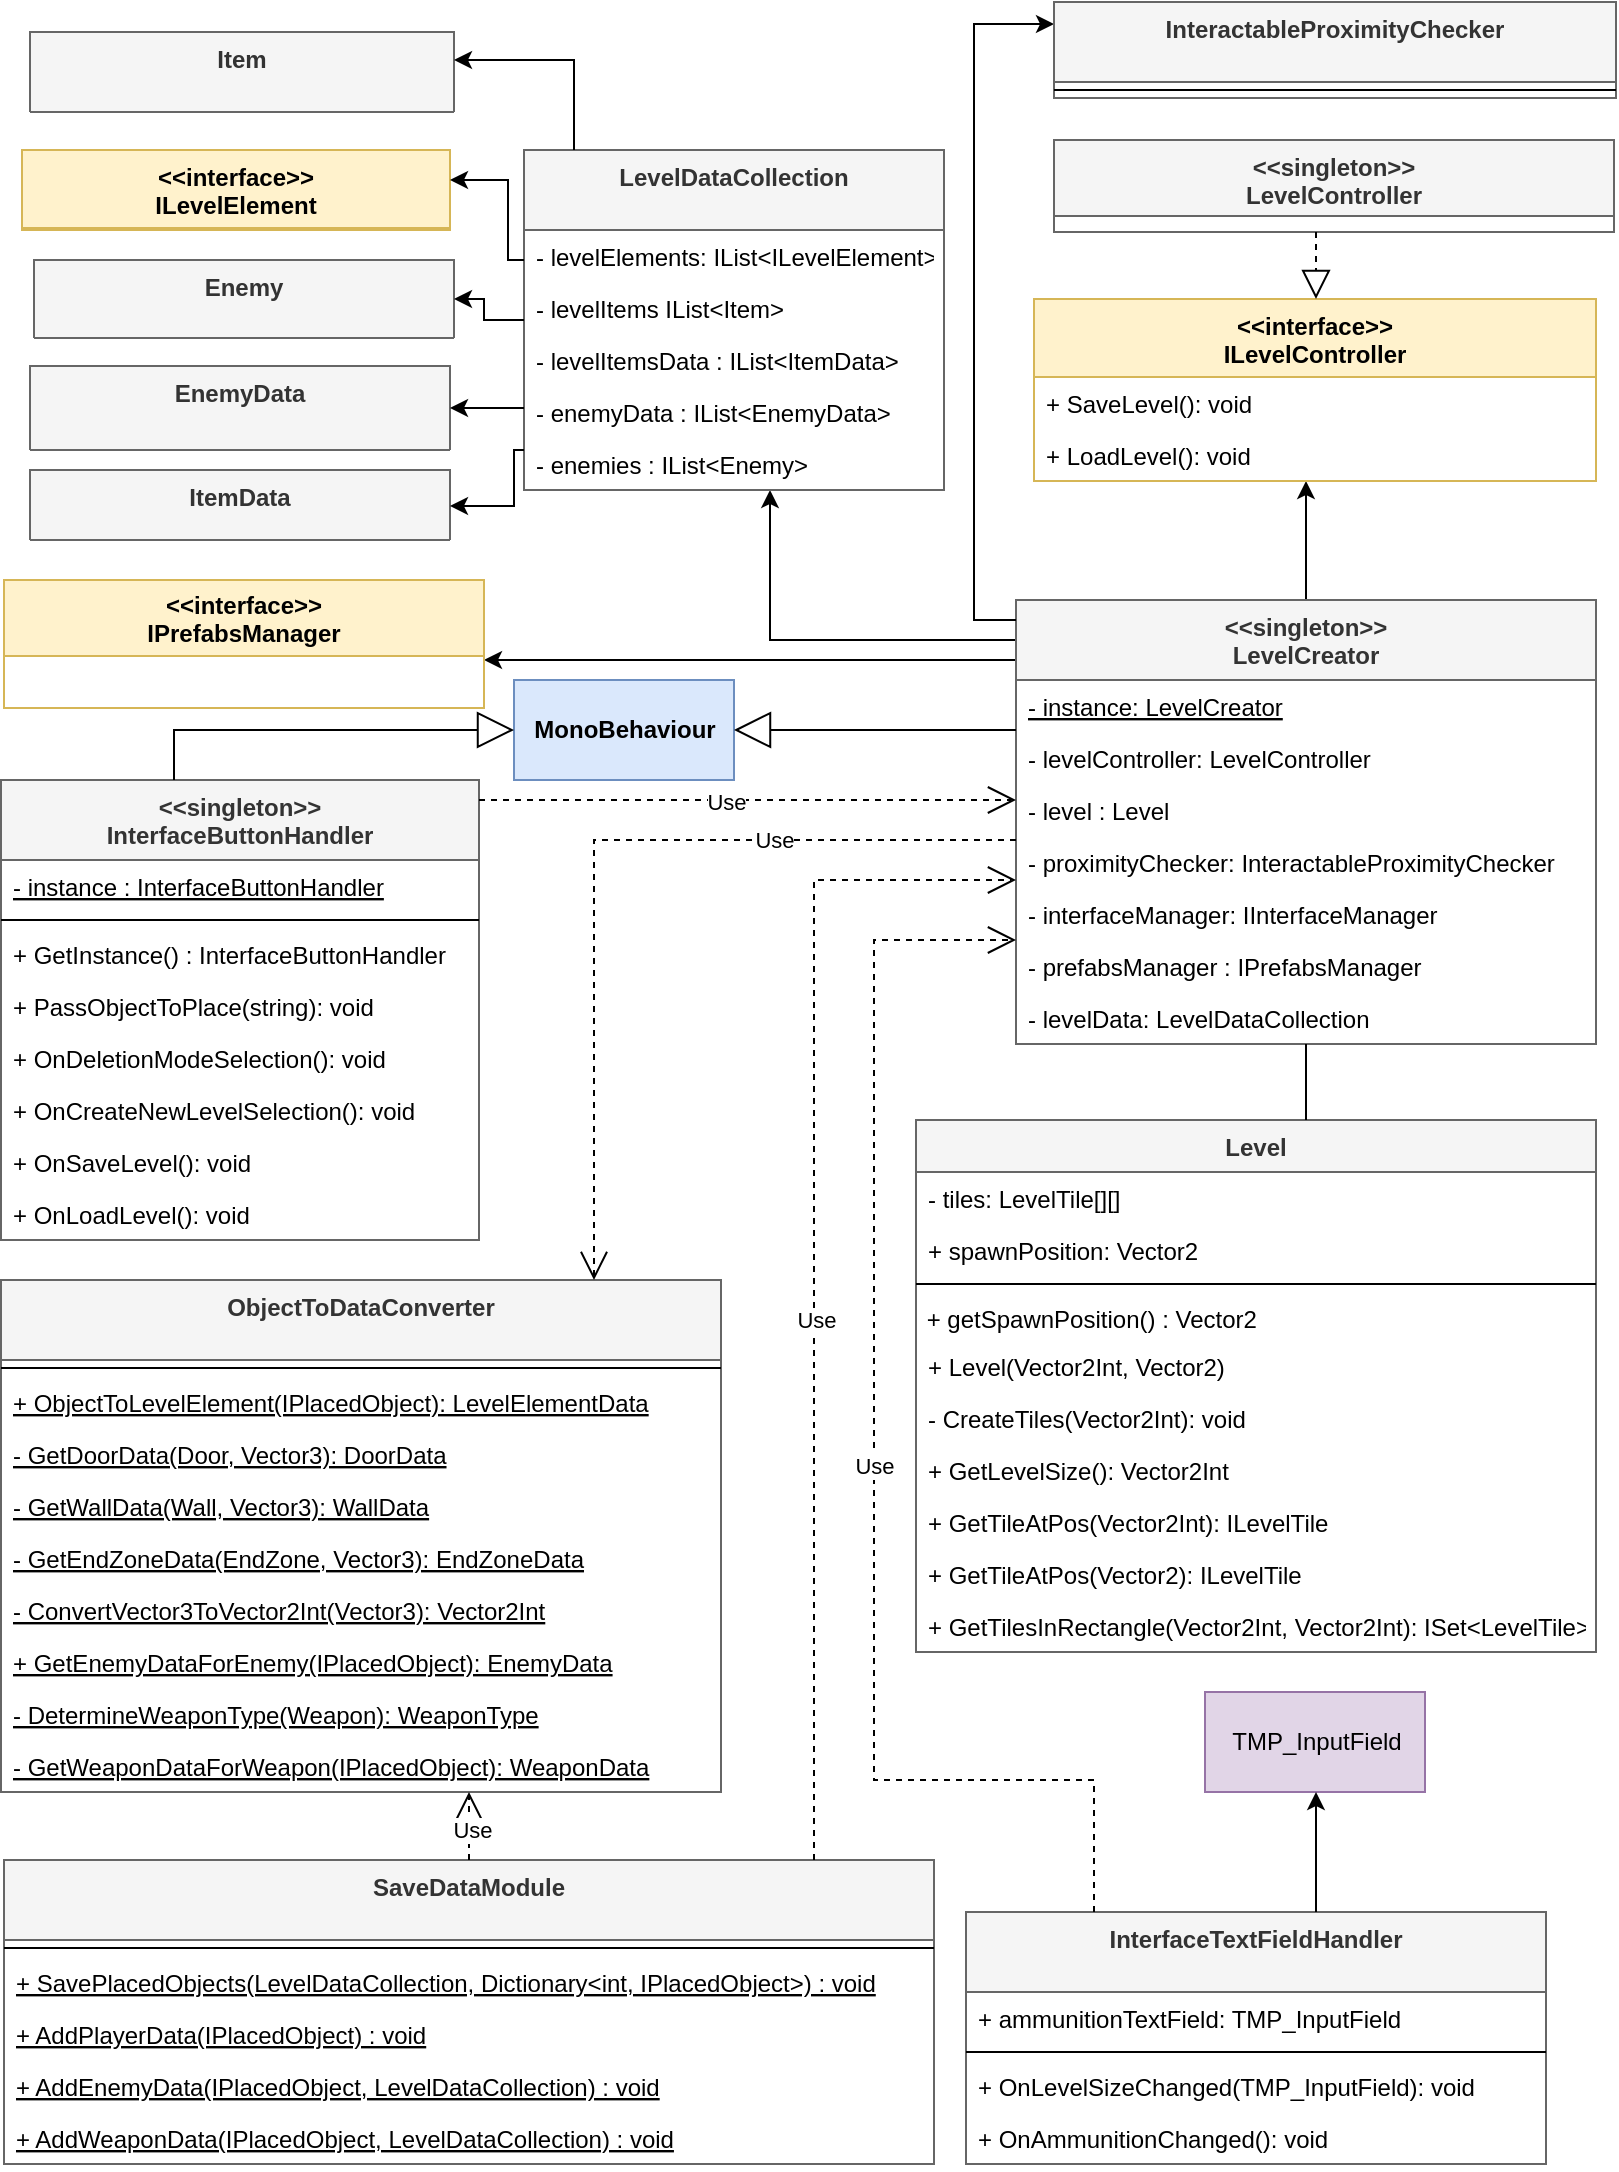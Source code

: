 <mxfile version="12.1.9" type="device" pages="1"><diagram id="C3-T20jcPMi927t7mi0C" name="Page-1"><mxGraphModel dx="2199" dy="1901" grid="1" gridSize="10" guides="1" tooltips="1" connect="1" arrows="1" fold="1" page="1" pageScale="1" pageWidth="827" pageHeight="1169" math="0" shadow="0"><root><mxCell id="0"/><mxCell id="1" parent="0"/><mxCell id="TdXjLaxQ-ZRE1sc9qXFo-1" style="edgeStyle=orthogonalEdgeStyle;rounded=0;orthogonalLoop=1;jettySize=auto;html=1;" edge="1" parent="1" source="TdXjLaxQ-ZRE1sc9qXFo-5" target="TdXjLaxQ-ZRE1sc9qXFo-107"><mxGeometry relative="1" as="geometry"><Array as="points"><mxPoint x="-164" y="-890"/><mxPoint x="-164" y="-890"/></Array></mxGeometry></mxCell><mxCell id="TdXjLaxQ-ZRE1sc9qXFo-2" style="edgeStyle=orthogonalEdgeStyle;rounded=0;orthogonalLoop=1;jettySize=auto;html=1;" edge="1" parent="1" source="TdXjLaxQ-ZRE1sc9qXFo-5" target="TdXjLaxQ-ZRE1sc9qXFo-24"><mxGeometry relative="1" as="geometry"><Array as="points"><mxPoint x="-490" y="-830"/><mxPoint x="-490" y="-830"/></Array></mxGeometry></mxCell><mxCell id="TdXjLaxQ-ZRE1sc9qXFo-3" style="edgeStyle=orthogonalEdgeStyle;rounded=0;orthogonalLoop=1;jettySize=auto;html=1;" edge="1" parent="1" source="TdXjLaxQ-ZRE1sc9qXFo-5" target="TdXjLaxQ-ZRE1sc9qXFo-67"><mxGeometry relative="1" as="geometry"><Array as="points"><mxPoint x="-432" y="-840"/></Array></mxGeometry></mxCell><mxCell id="TdXjLaxQ-ZRE1sc9qXFo-5" value="&lt;&lt;singleton&gt;&gt;&#xA;LevelCreator" style="swimlane;fontStyle=1;align=center;verticalAlign=top;childLayout=stackLayout;horizontal=1;startSize=40;horizontalStack=0;resizeParent=1;resizeParentMax=0;resizeLast=0;collapsible=1;marginBottom=0;fillColor=#f5f5f5;strokeColor=#666666;fontColor=#333333;" vertex="1" parent="1"><mxGeometry x="-309" y="-860" width="290" height="222" as="geometry"><mxRectangle x="-680" y="226" width="100" height="40" as="alternateBounds"/></mxGeometry></mxCell><mxCell id="TdXjLaxQ-ZRE1sc9qXFo-6" value="- instance: LevelCreator" style="text;align=left;verticalAlign=top;spacingLeft=4;spacingRight=4;overflow=hidden;rotatable=0;points=[[0,0.5],[1,0.5]];portConstraint=eastwest;fontStyle=4" vertex="1" parent="TdXjLaxQ-ZRE1sc9qXFo-5"><mxGeometry y="40" width="290" height="26" as="geometry"/></mxCell><mxCell id="TdXjLaxQ-ZRE1sc9qXFo-7" value="- levelController: LevelController" style="text;align=left;verticalAlign=top;spacingLeft=4;spacingRight=4;overflow=hidden;rotatable=0;points=[[0,0.5],[1,0.5]];portConstraint=eastwest;" vertex="1" parent="TdXjLaxQ-ZRE1sc9qXFo-5"><mxGeometry y="66" width="290" height="26" as="geometry"/></mxCell><mxCell id="TdXjLaxQ-ZRE1sc9qXFo-8" value="- level : Level" style="text;align=left;verticalAlign=top;spacingLeft=4;spacingRight=4;overflow=hidden;rotatable=0;points=[[0,0.5],[1,0.5]];portConstraint=eastwest;" vertex="1" parent="TdXjLaxQ-ZRE1sc9qXFo-5"><mxGeometry y="92" width="290" height="26" as="geometry"/></mxCell><mxCell id="TdXjLaxQ-ZRE1sc9qXFo-9" value="- proximityChecker: InteractableProximityChecker" style="text;align=left;verticalAlign=top;spacingLeft=4;spacingRight=4;overflow=hidden;rotatable=0;points=[[0,0.5],[1,0.5]];portConstraint=eastwest;" vertex="1" parent="TdXjLaxQ-ZRE1sc9qXFo-5"><mxGeometry y="118" width="290" height="26" as="geometry"/></mxCell><mxCell id="TdXjLaxQ-ZRE1sc9qXFo-10" value="- interfaceManager: IInterfaceManager" style="text;align=left;verticalAlign=top;spacingLeft=4;spacingRight=4;overflow=hidden;rotatable=0;points=[[0,0.5],[1,0.5]];portConstraint=eastwest;" vertex="1" parent="TdXjLaxQ-ZRE1sc9qXFo-5"><mxGeometry y="144" width="290" height="26" as="geometry"/></mxCell><mxCell id="TdXjLaxQ-ZRE1sc9qXFo-11" value="- prefabsManager : IPrefabsManager" style="text;align=left;verticalAlign=top;spacingLeft=4;spacingRight=4;overflow=hidden;rotatable=0;points=[[0,0.5],[1,0.5]];portConstraint=eastwest;" vertex="1" parent="TdXjLaxQ-ZRE1sc9qXFo-5"><mxGeometry y="170" width="290" height="26" as="geometry"/></mxCell><mxCell id="TdXjLaxQ-ZRE1sc9qXFo-12" value="- levelData: LevelDataCollection" style="text;align=left;verticalAlign=top;spacingLeft=4;spacingRight=4;overflow=hidden;rotatable=0;points=[[0,0.5],[1,0.5]];portConstraint=eastwest;" vertex="1" parent="TdXjLaxQ-ZRE1sc9qXFo-5"><mxGeometry y="196" width="290" height="26" as="geometry"/></mxCell><mxCell id="TdXjLaxQ-ZRE1sc9qXFo-24" value="&#xA;&lt;&lt;interface&gt;&gt;&#xA;IPrefabsManager&#xA;" style="swimlane;fontStyle=1;childLayout=stackLayout;horizontal=1;startSize=38;fillColor=#fff2cc;horizontalStack=0;resizeParent=1;resizeParentMax=0;resizeLast=0;collapsible=1;marginBottom=0;labelBackgroundColor=none;strokeColor=#d6b656;" vertex="1" parent="1"><mxGeometry x="-815" y="-870" width="240" height="64" as="geometry"/></mxCell><mxCell id="TdXjLaxQ-ZRE1sc9qXFo-25" value="&lt;&lt;singleton&gt;&gt;&#xA;LevelController" style="swimlane;fontStyle=1;align=center;verticalAlign=top;childLayout=stackLayout;horizontal=1;startSize=38;horizontalStack=0;resizeParent=1;resizeParentMax=0;resizeLast=0;collapsible=1;marginBottom=0;fillColor=#f5f5f5;strokeColor=#666666;fontColor=#333333;" vertex="1" parent="1"><mxGeometry x="-290" y="-1090" width="280" height="46" as="geometry"/></mxCell><mxCell id="TdXjLaxQ-ZRE1sc9qXFo-26" value="&lt;&lt;singleton&gt;&gt;&#xA;InterfaceButtonHandler" style="swimlane;fontStyle=1;align=center;verticalAlign=top;childLayout=stackLayout;horizontal=1;startSize=40;horizontalStack=0;resizeParent=1;resizeParentMax=0;resizeLast=0;collapsible=1;marginBottom=0;fillColor=#f5f5f5;strokeColor=#666666;fontColor=#333333;" vertex="1" parent="1"><mxGeometry x="-816.5" y="-770" width="239" height="230" as="geometry"/></mxCell><mxCell id="TdXjLaxQ-ZRE1sc9qXFo-27" value="- instance : InterfaceButtonHandler" style="text;align=left;verticalAlign=top;spacingLeft=4;spacingRight=4;overflow=hidden;rotatable=0;points=[[0,0.5],[1,0.5]];portConstraint=eastwest;fontStyle=4" vertex="1" parent="TdXjLaxQ-ZRE1sc9qXFo-26"><mxGeometry y="40" width="239" height="26" as="geometry"/></mxCell><mxCell id="TdXjLaxQ-ZRE1sc9qXFo-28" value="" style="line;strokeWidth=1;fillColor=none;align=left;verticalAlign=middle;spacingTop=-1;spacingLeft=3;spacingRight=3;rotatable=0;labelPosition=right;points=[];portConstraint=eastwest;" vertex="1" parent="TdXjLaxQ-ZRE1sc9qXFo-26"><mxGeometry y="66" width="239" height="8" as="geometry"/></mxCell><mxCell id="TdXjLaxQ-ZRE1sc9qXFo-29" value="+ GetInstance() : InterfaceButtonHandler" style="text;align=left;verticalAlign=top;spacingLeft=4;spacingRight=4;overflow=hidden;rotatable=0;points=[[0,0.5],[1,0.5]];portConstraint=eastwest;" vertex="1" parent="TdXjLaxQ-ZRE1sc9qXFo-26"><mxGeometry y="74" width="239" height="26" as="geometry"/></mxCell><mxCell id="TdXjLaxQ-ZRE1sc9qXFo-30" value="+ PassObjectToPlace(string): void" style="text;align=left;verticalAlign=top;spacingLeft=4;spacingRight=4;overflow=hidden;rotatable=0;points=[[0,0.5],[1,0.5]];portConstraint=eastwest;" vertex="1" parent="TdXjLaxQ-ZRE1sc9qXFo-26"><mxGeometry y="100" width="239" height="26" as="geometry"/></mxCell><mxCell id="TdXjLaxQ-ZRE1sc9qXFo-31" value="+ OnDeletionModeSelection(): void" style="text;align=left;verticalAlign=top;spacingLeft=4;spacingRight=4;overflow=hidden;rotatable=0;points=[[0,0.5],[1,0.5]];portConstraint=eastwest;" vertex="1" parent="TdXjLaxQ-ZRE1sc9qXFo-26"><mxGeometry y="126" width="239" height="26" as="geometry"/></mxCell><mxCell id="TdXjLaxQ-ZRE1sc9qXFo-32" value="+ OnCreateNewLevelSelection(): void" style="text;align=left;verticalAlign=top;spacingLeft=4;spacingRight=4;overflow=hidden;rotatable=0;points=[[0,0.5],[1,0.5]];portConstraint=eastwest;" vertex="1" parent="TdXjLaxQ-ZRE1sc9qXFo-26"><mxGeometry y="152" width="239" height="26" as="geometry"/></mxCell><mxCell id="TdXjLaxQ-ZRE1sc9qXFo-33" value="+ OnSaveLevel(): void" style="text;align=left;verticalAlign=top;spacingLeft=4;spacingRight=4;overflow=hidden;rotatable=0;points=[[0,0.5],[1,0.5]];portConstraint=eastwest;" vertex="1" parent="TdXjLaxQ-ZRE1sc9qXFo-26"><mxGeometry y="178" width="239" height="26" as="geometry"/></mxCell><mxCell id="TdXjLaxQ-ZRE1sc9qXFo-34" value="+ OnLoadLevel(): void" style="text;align=left;verticalAlign=top;spacingLeft=4;spacingRight=4;overflow=hidden;rotatable=0;points=[[0,0.5],[1,0.5]];portConstraint=eastwest;" vertex="1" parent="TdXjLaxQ-ZRE1sc9qXFo-26"><mxGeometry y="204" width="239" height="26" as="geometry"/></mxCell><mxCell id="TdXjLaxQ-ZRE1sc9qXFo-35" value="SaveDataModule" style="swimlane;fontStyle=1;align=center;verticalAlign=top;childLayout=stackLayout;horizontal=1;startSize=40;horizontalStack=0;resizeParent=1;resizeParentMax=0;resizeLast=0;collapsible=1;marginBottom=0;fillColor=#f5f5f5;strokeColor=#666666;fontColor=#333333;" vertex="1" parent="1"><mxGeometry x="-815" y="-230" width="465" height="152" as="geometry"/></mxCell><mxCell id="TdXjLaxQ-ZRE1sc9qXFo-36" value="" style="line;strokeWidth=1;fillColor=none;align=left;verticalAlign=middle;spacingTop=-1;spacingLeft=3;spacingRight=3;rotatable=0;labelPosition=right;points=[];portConstraint=eastwest;" vertex="1" parent="TdXjLaxQ-ZRE1sc9qXFo-35"><mxGeometry y="40" width="465" height="8" as="geometry"/></mxCell><mxCell id="TdXjLaxQ-ZRE1sc9qXFo-37" value="+ SavePlacedObjects(LevelDataCollection, Dictionary&lt;int, IPlacedObject&gt;) : void " style="text;align=left;verticalAlign=top;spacingLeft=4;spacingRight=4;overflow=hidden;rotatable=0;points=[[0,0.5],[1,0.5]];portConstraint=eastwest;fontStyle=4" vertex="1" parent="TdXjLaxQ-ZRE1sc9qXFo-35"><mxGeometry y="48" width="465" height="26" as="geometry"/></mxCell><mxCell id="TdXjLaxQ-ZRE1sc9qXFo-38" value="+ AddPlayerData(IPlacedObject) : void " style="text;align=left;verticalAlign=top;spacingLeft=4;spacingRight=4;overflow=hidden;rotatable=0;points=[[0,0.5],[1,0.5]];portConstraint=eastwest;fontStyle=4" vertex="1" parent="TdXjLaxQ-ZRE1sc9qXFo-35"><mxGeometry y="74" width="465" height="26" as="geometry"/></mxCell><mxCell id="TdXjLaxQ-ZRE1sc9qXFo-39" value="+ AddEnemyData(IPlacedObject, LevelDataCollection) : void " style="text;align=left;verticalAlign=top;spacingLeft=4;spacingRight=4;overflow=hidden;rotatable=0;points=[[0,0.5],[1,0.5]];portConstraint=eastwest;fontStyle=4" vertex="1" parent="TdXjLaxQ-ZRE1sc9qXFo-35"><mxGeometry y="100" width="465" height="26" as="geometry"/></mxCell><mxCell id="TdXjLaxQ-ZRE1sc9qXFo-40" value="+ AddWeaponData(IPlacedObject, LevelDataCollection) : void " style="text;align=left;verticalAlign=top;spacingLeft=4;spacingRight=4;overflow=hidden;rotatable=0;points=[[0,0.5],[1,0.5]];portConstraint=eastwest;fontStyle=4" vertex="1" parent="TdXjLaxQ-ZRE1sc9qXFo-35"><mxGeometry y="126" width="465" height="26" as="geometry"/></mxCell><mxCell id="TdXjLaxQ-ZRE1sc9qXFo-41" value="ObjectToDataConverter" style="swimlane;fontStyle=1;align=center;verticalAlign=top;childLayout=stackLayout;horizontal=1;startSize=40;horizontalStack=0;resizeParent=1;resizeParentMax=0;resizeLast=0;collapsible=1;marginBottom=0;fillColor=#f5f5f5;strokeColor=#666666;fontColor=#333333;" vertex="1" parent="1"><mxGeometry x="-816.5" y="-520" width="360" height="256" as="geometry"/></mxCell><mxCell id="TdXjLaxQ-ZRE1sc9qXFo-42" value="" style="line;strokeWidth=1;fillColor=none;align=left;verticalAlign=middle;spacingTop=-1;spacingLeft=3;spacingRight=3;rotatable=0;labelPosition=right;points=[];portConstraint=eastwest;" vertex="1" parent="TdXjLaxQ-ZRE1sc9qXFo-41"><mxGeometry y="40" width="360" height="8" as="geometry"/></mxCell><mxCell id="TdXjLaxQ-ZRE1sc9qXFo-43" value="+ ObjectToLevelElement(IPlacedObject): LevelElementData" style="text;align=left;verticalAlign=top;spacingLeft=4;spacingRight=4;overflow=hidden;rotatable=0;points=[[0,0.5],[1,0.5]];portConstraint=eastwest;fontStyle=4" vertex="1" parent="TdXjLaxQ-ZRE1sc9qXFo-41"><mxGeometry y="48" width="360" height="26" as="geometry"/></mxCell><mxCell id="TdXjLaxQ-ZRE1sc9qXFo-44" value="- GetDoorData(Door, Vector3): DoorData" style="text;align=left;verticalAlign=top;spacingLeft=4;spacingRight=4;overflow=hidden;rotatable=0;points=[[0,0.5],[1,0.5]];portConstraint=eastwest;fontStyle=4" vertex="1" parent="TdXjLaxQ-ZRE1sc9qXFo-41"><mxGeometry y="74" width="360" height="26" as="geometry"/></mxCell><mxCell id="TdXjLaxQ-ZRE1sc9qXFo-45" value="- GetWallData(Wall, Vector3): WallData" style="text;align=left;verticalAlign=top;spacingLeft=4;spacingRight=4;overflow=hidden;rotatable=0;points=[[0,0.5],[1,0.5]];portConstraint=eastwest;fontStyle=4" vertex="1" parent="TdXjLaxQ-ZRE1sc9qXFo-41"><mxGeometry y="100" width="360" height="26" as="geometry"/></mxCell><mxCell id="TdXjLaxQ-ZRE1sc9qXFo-46" value="- GetEndZoneData(EndZone, Vector3): EndZoneData" style="text;align=left;verticalAlign=top;spacingLeft=4;spacingRight=4;overflow=hidden;rotatable=0;points=[[0,0.5],[1,0.5]];portConstraint=eastwest;fontStyle=4" vertex="1" parent="TdXjLaxQ-ZRE1sc9qXFo-41"><mxGeometry y="126" width="360" height="26" as="geometry"/></mxCell><mxCell id="TdXjLaxQ-ZRE1sc9qXFo-47" value="- ConvertVector3ToVector2Int(Vector3): Vector2Int" style="text;align=left;verticalAlign=top;spacingLeft=4;spacingRight=4;overflow=hidden;rotatable=0;points=[[0,0.5],[1,0.5]];portConstraint=eastwest;fontStyle=4" vertex="1" parent="TdXjLaxQ-ZRE1sc9qXFo-41"><mxGeometry y="152" width="360" height="26" as="geometry"/></mxCell><mxCell id="TdXjLaxQ-ZRE1sc9qXFo-48" value="+ GetEnemyDataForEnemy(IPlacedObject): EnemyData" style="text;align=left;verticalAlign=top;spacingLeft=4;spacingRight=4;overflow=hidden;rotatable=0;points=[[0,0.5],[1,0.5]];portConstraint=eastwest;fontStyle=4" vertex="1" parent="TdXjLaxQ-ZRE1sc9qXFo-41"><mxGeometry y="178" width="360" height="26" as="geometry"/></mxCell><mxCell id="TdXjLaxQ-ZRE1sc9qXFo-49" value="- DetermineWeaponType(Weapon): WeaponType" style="text;align=left;verticalAlign=top;spacingLeft=4;spacingRight=4;overflow=hidden;rotatable=0;points=[[0,0.5],[1,0.5]];portConstraint=eastwest;fontStyle=4" vertex="1" parent="TdXjLaxQ-ZRE1sc9qXFo-41"><mxGeometry y="204" width="360" height="26" as="geometry"/></mxCell><mxCell id="TdXjLaxQ-ZRE1sc9qXFo-50" value="- GetWeaponDataForWeapon(IPlacedObject): WeaponData" style="text;align=left;verticalAlign=top;spacingLeft=4;spacingRight=4;overflow=hidden;rotatable=0;points=[[0,0.5],[1,0.5]];portConstraint=eastwest;fontStyle=4" vertex="1" parent="TdXjLaxQ-ZRE1sc9qXFo-41"><mxGeometry y="230" width="360" height="26" as="geometry"/></mxCell><mxCell id="TdXjLaxQ-ZRE1sc9qXFo-51" value="&lt;b&gt;MonoBehaviour&lt;/b&gt;" style="html=1;fillColor=#dae8fc;strokeColor=#6c8ebf;" vertex="1" parent="1"><mxGeometry x="-560" y="-820" width="110" height="50" as="geometry"/></mxCell><mxCell id="TdXjLaxQ-ZRE1sc9qXFo-52" value="InterfaceTextFieldHandler" style="swimlane;fontStyle=1;align=center;verticalAlign=top;childLayout=stackLayout;horizontal=1;startSize=40;horizontalStack=0;resizeParent=1;resizeParentMax=0;resizeLast=0;collapsible=1;marginBottom=0;fillColor=#f5f5f5;strokeColor=#666666;fontColor=#333333;" vertex="1" parent="1"><mxGeometry x="-334" y="-204" width="290" height="126" as="geometry"/></mxCell><mxCell id="TdXjLaxQ-ZRE1sc9qXFo-53" value="+ ammunitionTextField: TMP_InputField" style="text;align=left;verticalAlign=top;spacingLeft=4;spacingRight=4;overflow=hidden;rotatable=0;points=[[0,0.5],[1,0.5]];portConstraint=eastwest;fontStyle=0;" vertex="1" parent="TdXjLaxQ-ZRE1sc9qXFo-52"><mxGeometry y="40" width="290" height="26" as="geometry"/></mxCell><mxCell id="TdXjLaxQ-ZRE1sc9qXFo-54" value="" style="line;strokeWidth=1;fillColor=none;align=left;verticalAlign=middle;spacingTop=-1;spacingLeft=3;spacingRight=3;rotatable=0;labelPosition=right;points=[];portConstraint=eastwest;" vertex="1" parent="TdXjLaxQ-ZRE1sc9qXFo-52"><mxGeometry y="66" width="290" height="8" as="geometry"/></mxCell><mxCell id="TdXjLaxQ-ZRE1sc9qXFo-55" value="+ OnLevelSizeChanged(TMP_InputField): void" style="text;align=left;verticalAlign=top;spacingLeft=4;spacingRight=4;overflow=hidden;rotatable=0;points=[[0,0.5],[1,0.5]];portConstraint=eastwest;" vertex="1" parent="TdXjLaxQ-ZRE1sc9qXFo-52"><mxGeometry y="74" width="290" height="26" as="geometry"/></mxCell><mxCell id="TdXjLaxQ-ZRE1sc9qXFo-56" value="+ OnAmmunitionChanged(): void" style="text;align=left;verticalAlign=top;spacingLeft=4;spacingRight=4;overflow=hidden;rotatable=0;points=[[0,0.5],[1,0.5]];portConstraint=eastwest;" vertex="1" parent="TdXjLaxQ-ZRE1sc9qXFo-52"><mxGeometry y="100" width="290" height="26" as="geometry"/></mxCell><mxCell id="TdXjLaxQ-ZRE1sc9qXFo-57" value="TMP_InputField" style="html=1;fillColor=#e1d5e7;strokeColor=#9673a6;" vertex="1" parent="1"><mxGeometry x="-214.5" y="-314" width="110" height="50" as="geometry"/></mxCell><mxCell id="TdXjLaxQ-ZRE1sc9qXFo-58" style="edgeStyle=orthogonalEdgeStyle;rounded=0;orthogonalLoop=1;jettySize=auto;html=1;" edge="1" parent="1" source="TdXjLaxQ-ZRE1sc9qXFo-52" target="TdXjLaxQ-ZRE1sc9qXFo-57"><mxGeometry relative="1" as="geometry"><mxPoint x="-152.5" y="239.529" as="sourcePoint"/><Array as="points"><mxPoint x="-159" y="-240"/><mxPoint x="-159" y="-240"/></Array></mxGeometry></mxCell><mxCell id="TdXjLaxQ-ZRE1sc9qXFo-59" value="Use" style="endArrow=open;endSize=12;dashed=1;html=1;rounded=0;edgeStyle=orthogonalEdgeStyle;" edge="1" parent="1" source="TdXjLaxQ-ZRE1sc9qXFo-52" target="TdXjLaxQ-ZRE1sc9qXFo-5"><mxGeometry width="160" relative="1" as="geometry"><mxPoint x="-176.667" y="872.5" as="sourcePoint"/><mxPoint x="-396.667" y="800" as="targetPoint"/><Array as="points"><mxPoint x="-270" y="-270"/><mxPoint x="-380" y="-270"/><mxPoint x="-380" y="-690"/></Array></mxGeometry></mxCell><mxCell id="TdXjLaxQ-ZRE1sc9qXFo-60" value="Use" style="endArrow=open;endSize=12;dashed=1;html=1;rounded=0;edgeStyle=orthogonalEdgeStyle;" edge="1" parent="1" source="TdXjLaxQ-ZRE1sc9qXFo-5" target="TdXjLaxQ-ZRE1sc9qXFo-41"><mxGeometry x="-0.439" width="160" relative="1" as="geometry"><mxPoint x="-279.529" y="1370" as="sourcePoint"/><mxPoint x="-319.529" y="713" as="targetPoint"/><Array as="points"><mxPoint x="-520" y="-740"/></Array><mxPoint as="offset"/></mxGeometry></mxCell><mxCell id="TdXjLaxQ-ZRE1sc9qXFo-61" value="Use" style="endArrow=open;endSize=12;dashed=1;html=1;rounded=0;edgeStyle=orthogonalEdgeStyle;" edge="1" parent="1" source="TdXjLaxQ-ZRE1sc9qXFo-26" target="TdXjLaxQ-ZRE1sc9qXFo-5"><mxGeometry x="-0.085" y="-1" width="160" relative="1" as="geometry"><mxPoint x="-279.529" y="1370" as="sourcePoint"/><mxPoint x="-319.529" y="713" as="targetPoint"/><Array as="points"><mxPoint x="-490" y="-760"/><mxPoint x="-490" y="-760"/></Array><mxPoint as="offset"/></mxGeometry></mxCell><mxCell id="TdXjLaxQ-ZRE1sc9qXFo-62" value="Use" style="endArrow=open;endSize=12;dashed=1;html=1;rounded=0;edgeStyle=orthogonalEdgeStyle;" edge="1" parent="1" source="TdXjLaxQ-ZRE1sc9qXFo-35" target="TdXjLaxQ-ZRE1sc9qXFo-5"><mxGeometry x="-0.085" y="-1" width="160" relative="1" as="geometry"><mxPoint x="-71.5" y="969.5" as="sourcePoint"/><mxPoint x="-860.382" y="904.794" as="targetPoint"/><Array as="points"><mxPoint x="-410" y="-720"/></Array><mxPoint as="offset"/></mxGeometry></mxCell><mxCell id="TdXjLaxQ-ZRE1sc9qXFo-63" value="Use" style="endArrow=open;endSize=12;dashed=1;html=1;rounded=0;edgeStyle=orthogonalEdgeStyle;" edge="1" parent="1" source="TdXjLaxQ-ZRE1sc9qXFo-35" target="TdXjLaxQ-ZRE1sc9qXFo-41"><mxGeometry x="-0.085" y="-1" width="160" relative="1" as="geometry"><mxPoint x="-1233.176" y="46.5" as="sourcePoint"/><mxPoint x="-606.118" y="-294.5" as="targetPoint"/><Array as="points"><mxPoint x="-560" y="-420"/><mxPoint x="-560" y="-420"/></Array><mxPoint as="offset"/></mxGeometry></mxCell><mxCell id="TdXjLaxQ-ZRE1sc9qXFo-64" value="" style="endArrow=block;endSize=16;endFill=0;edgeStyle=orthogonalEdgeStyle;rounded=0;labelBackgroundColor=none;html=1;" edge="1" parent="1" source="TdXjLaxQ-ZRE1sc9qXFo-26" target="TdXjLaxQ-ZRE1sc9qXFo-51"><mxGeometry width="160" relative="1" as="geometry"><mxPoint x="449.5" y="-205.912" as="sourcePoint"/><mxPoint x="366.5" y="-374.147" as="targetPoint"/><Array as="points"><mxPoint x="-730" y="-795"/></Array></mxGeometry></mxCell><mxCell id="TdXjLaxQ-ZRE1sc9qXFo-65" value="" style="endArrow=block;endSize=16;endFill=0;edgeStyle=orthogonalEdgeStyle;rounded=0;labelBackgroundColor=none;html=1;" edge="1" parent="1" source="TdXjLaxQ-ZRE1sc9qXFo-5" target="TdXjLaxQ-ZRE1sc9qXFo-51"><mxGeometry width="160" relative="1" as="geometry"><mxPoint x="-36.824" y="-104" as="sourcePoint"/><mxPoint x="149" y="-129.059" as="targetPoint"/><Array as="points"><mxPoint x="-320" y="-795"/><mxPoint x="-320" y="-795"/></Array></mxGeometry></mxCell><mxCell id="TdXjLaxQ-ZRE1sc9qXFo-66" value="&lt;&lt;interface&gt;&gt;&#xA;ILevelElement" style="swimlane;fontStyle=1;align=center;verticalAlign=top;childLayout=stackLayout;horizontal=1;startSize=39;horizontalStack=0;resizeParent=1;resizeParentMax=0;resizeLast=0;collapsible=1;marginBottom=0;fillColor=#fff2cc;strokeColor=#d6b656;" vertex="1" parent="1"><mxGeometry x="-806" y="-1085" width="214" height="40" as="geometry"/></mxCell><mxCell id="TdXjLaxQ-ZRE1sc9qXFo-67" value="LevelDataCollection" style="swimlane;fontStyle=1;align=center;verticalAlign=top;childLayout=stackLayout;horizontal=1;startSize=40;horizontalStack=0;resizeParent=1;resizeParentMax=0;resizeLast=0;collapsible=1;marginBottom=0;fillColor=#f5f5f5;strokeColor=#666666;fontColor=#333333;" vertex="1" parent="1"><mxGeometry x="-555" y="-1085" width="210" height="170" as="geometry"/></mxCell><mxCell id="TdXjLaxQ-ZRE1sc9qXFo-68" value="- levelElements: IList&lt;ILevelElement&gt;" style="text;align=left;verticalAlign=top;spacingLeft=4;spacingRight=4;overflow=hidden;rotatable=0;points=[[0,0.5],[1,0.5]];portConstraint=eastwest;" vertex="1" parent="TdXjLaxQ-ZRE1sc9qXFo-67"><mxGeometry y="40" width="210" height="26" as="geometry"/></mxCell><mxCell id="TdXjLaxQ-ZRE1sc9qXFo-69" value="- levelItems IList&lt;Item&gt;" style="text;align=left;verticalAlign=top;spacingLeft=4;spacingRight=4;overflow=hidden;rotatable=0;points=[[0,0.5],[1,0.5]];portConstraint=eastwest;" vertex="1" parent="TdXjLaxQ-ZRE1sc9qXFo-67"><mxGeometry y="66" width="210" height="26" as="geometry"/></mxCell><mxCell id="TdXjLaxQ-ZRE1sc9qXFo-70" value="- levelItemsData : IList&lt;ItemData&gt;" style="text;align=left;verticalAlign=top;spacingLeft=4;spacingRight=4;overflow=hidden;rotatable=0;points=[[0,0.5],[1,0.5]];portConstraint=eastwest;" vertex="1" parent="TdXjLaxQ-ZRE1sc9qXFo-67"><mxGeometry y="92" width="210" height="26" as="geometry"/></mxCell><mxCell id="TdXjLaxQ-ZRE1sc9qXFo-72" value="- enemyData : IList&lt;EnemyData&gt;" style="text;align=left;verticalAlign=top;spacingLeft=4;spacingRight=4;overflow=hidden;rotatable=0;points=[[0,0.5],[1,0.5]];portConstraint=eastwest;" vertex="1" parent="TdXjLaxQ-ZRE1sc9qXFo-67"><mxGeometry y="118" width="210" height="26" as="geometry"/></mxCell><mxCell id="TdXjLaxQ-ZRE1sc9qXFo-71" value="- enemies : IList&lt;Enemy&gt;" style="text;align=left;verticalAlign=top;spacingLeft=4;spacingRight=4;overflow=hidden;rotatable=0;points=[[0,0.5],[1,0.5]];portConstraint=eastwest;" vertex="1" parent="TdXjLaxQ-ZRE1sc9qXFo-67"><mxGeometry y="144" width="210" height="26" as="geometry"/></mxCell><mxCell id="TdXjLaxQ-ZRE1sc9qXFo-74" value="Item" style="swimlane;fontStyle=1;align=center;verticalAlign=top;childLayout=stackLayout;horizontal=1;startSize=40;horizontalStack=0;resizeParent=1;resizeParentMax=0;resizeLast=0;collapsible=1;marginBottom=0;fillColor=#f5f5f5;strokeColor=#666666;fontColor=#333333;" vertex="1" parent="1"><mxGeometry x="-802" y="-1144" width="212" height="40" as="geometry"/></mxCell><mxCell id="TdXjLaxQ-ZRE1sc9qXFo-76" style="edgeStyle=orthogonalEdgeStyle;rounded=0;orthogonalLoop=1;jettySize=auto;html=1;" edge="1" parent="1" source="TdXjLaxQ-ZRE1sc9qXFo-67" target="TdXjLaxQ-ZRE1sc9qXFo-74"><mxGeometry relative="1" as="geometry"><Array as="points"><mxPoint x="-530" y="-1130"/></Array></mxGeometry></mxCell><mxCell id="TdXjLaxQ-ZRE1sc9qXFo-77" value="ItemData" style="swimlane;fontStyle=1;align=center;verticalAlign=top;childLayout=stackLayout;horizontal=1;startSize=40;horizontalStack=0;resizeParent=1;resizeParentMax=0;resizeLast=0;collapsible=1;marginBottom=0;fillColor=#f5f5f5;strokeColor=#666666;fontColor=#333333;" vertex="1" parent="1"><mxGeometry x="-802" y="-925" width="210" height="35" as="geometry"/></mxCell><mxCell id="TdXjLaxQ-ZRE1sc9qXFo-79" value="EnemyData" style="swimlane;fontStyle=1;align=center;verticalAlign=top;childLayout=stackLayout;horizontal=1;startSize=42;horizontalStack=0;resizeParent=1;resizeParentMax=0;resizeLast=0;collapsible=1;marginBottom=0;fillColor=#f5f5f5;strokeColor=#666666;fontColor=#333333;" vertex="1" parent="1"><mxGeometry x="-802" y="-977" width="210" height="42" as="geometry"/></mxCell><mxCell id="TdXjLaxQ-ZRE1sc9qXFo-81" value="Enemy" style="swimlane;fontStyle=1;align=center;verticalAlign=top;childLayout=stackLayout;horizontal=1;startSize=40;horizontalStack=0;resizeParent=1;resizeParentMax=0;resizeLast=0;collapsible=1;marginBottom=0;fillColor=#f5f5f5;strokeColor=#666666;fontColor=#333333;" vertex="1" parent="1"><mxGeometry x="-800" y="-1030" width="210" height="39" as="geometry"/></mxCell><mxCell id="TdXjLaxQ-ZRE1sc9qXFo-83" style="edgeStyle=orthogonalEdgeStyle;rounded=0;orthogonalLoop=1;jettySize=auto;html=1;" edge="1" parent="1" source="TdXjLaxQ-ZRE1sc9qXFo-67" target="TdXjLaxQ-ZRE1sc9qXFo-77"><mxGeometry relative="1" as="geometry"><Array as="points"><mxPoint x="-560" y="-935"/><mxPoint x="-560" y="-907"/></Array></mxGeometry></mxCell><mxCell id="TdXjLaxQ-ZRE1sc9qXFo-84" style="edgeStyle=orthogonalEdgeStyle;rounded=0;orthogonalLoop=1;jettySize=auto;html=1;" edge="1" parent="1" source="TdXjLaxQ-ZRE1sc9qXFo-67" target="TdXjLaxQ-ZRE1sc9qXFo-81"><mxGeometry relative="1" as="geometry"><Array as="points"/></mxGeometry></mxCell><mxCell id="TdXjLaxQ-ZRE1sc9qXFo-85" style="edgeStyle=orthogonalEdgeStyle;rounded=0;orthogonalLoop=1;jettySize=auto;html=1;" edge="1" parent="1" source="TdXjLaxQ-ZRE1sc9qXFo-67" target="TdXjLaxQ-ZRE1sc9qXFo-79"><mxGeometry relative="1" as="geometry"><Array as="points"><mxPoint x="-560" y="-956"/><mxPoint x="-560" y="-956"/></Array></mxGeometry></mxCell><mxCell id="TdXjLaxQ-ZRE1sc9qXFo-86" style="edgeStyle=orthogonalEdgeStyle;rounded=0;orthogonalLoop=1;jettySize=auto;html=1;" edge="1" parent="1" target="TdXjLaxQ-ZRE1sc9qXFo-66" source="TdXjLaxQ-ZRE1sc9qXFo-67"><mxGeometry relative="1" as="geometry"><Array as="points"><mxPoint x="-563" y="-1030"/><mxPoint x="-563" y="-1070"/></Array><mxPoint x="-178.765" y="-841" as="sourcePoint"/><mxPoint x="1020.882" y="-520" as="targetPoint"/></mxGeometry></mxCell><mxCell id="TdXjLaxQ-ZRE1sc9qXFo-87" value="Level" style="swimlane;fontStyle=1;align=center;verticalAlign=top;childLayout=stackLayout;horizontal=1;startSize=26;horizontalStack=0;resizeParent=1;resizeParentMax=0;resizeLast=0;collapsible=1;marginBottom=0;fillColor=#f5f5f5;strokeColor=#666666;fontColor=#333333;" vertex="1" parent="1"><mxGeometry x="-359" y="-600" width="340" height="266" as="geometry"/></mxCell><mxCell id="TdXjLaxQ-ZRE1sc9qXFo-88" value="- tiles: LevelTile[][]" style="text;align=left;verticalAlign=top;spacingLeft=4;spacingRight=4;overflow=hidden;rotatable=0;points=[[0,0.5],[1,0.5]];portConstraint=eastwest;" vertex="1" parent="TdXjLaxQ-ZRE1sc9qXFo-87"><mxGeometry y="26" width="340" height="26" as="geometry"/></mxCell><mxCell id="TdXjLaxQ-ZRE1sc9qXFo-89" value="+ spawnPosition: Vector2" style="text;align=left;verticalAlign=top;spacingLeft=4;spacingRight=4;overflow=hidden;rotatable=0;points=[[0,0.5],[1,0.5]];portConstraint=eastwest;" vertex="1" parent="TdXjLaxQ-ZRE1sc9qXFo-87"><mxGeometry y="52" width="340" height="26" as="geometry"/></mxCell><mxCell id="TdXjLaxQ-ZRE1sc9qXFo-90" value="" style="line;strokeWidth=1;fillColor=none;align=left;verticalAlign=middle;spacingTop=-1;spacingLeft=3;spacingRight=3;rotatable=0;labelPosition=right;points=[];portConstraint=eastwest;" vertex="1" parent="TdXjLaxQ-ZRE1sc9qXFo-87"><mxGeometry y="78" width="340" height="8" as="geometry"/></mxCell><mxCell id="TdXjLaxQ-ZRE1sc9qXFo-91" value="&amp;nbsp;+ getSpawnPosition() : Vector2" style="text;html=1;" vertex="1" parent="TdXjLaxQ-ZRE1sc9qXFo-87"><mxGeometry y="86" width="340" height="24" as="geometry"/></mxCell><mxCell id="TdXjLaxQ-ZRE1sc9qXFo-92" value="+ Level(Vector2Int, Vector2)" style="text;strokeColor=none;fillColor=none;align=left;verticalAlign=top;spacingLeft=4;spacingRight=4;overflow=hidden;rotatable=0;points=[[0,0.5],[1,0.5]];portConstraint=eastwest;" vertex="1" parent="TdXjLaxQ-ZRE1sc9qXFo-87"><mxGeometry y="110" width="340" height="26" as="geometry"/></mxCell><mxCell id="TdXjLaxQ-ZRE1sc9qXFo-93" value="- CreateTiles(Vector2Int): void" style="text;align=left;verticalAlign=top;spacingLeft=4;spacingRight=4;overflow=hidden;rotatable=0;points=[[0,0.5],[1,0.5]];portConstraint=eastwest;" vertex="1" parent="TdXjLaxQ-ZRE1sc9qXFo-87"><mxGeometry y="136" width="340" height="26" as="geometry"/></mxCell><mxCell id="TdXjLaxQ-ZRE1sc9qXFo-94" value="+ GetLevelSize(): Vector2Int" style="text;strokeColor=none;fillColor=none;align=left;verticalAlign=top;spacingLeft=4;spacingRight=4;overflow=hidden;rotatable=0;points=[[0,0.5],[1,0.5]];portConstraint=eastwest;" vertex="1" parent="TdXjLaxQ-ZRE1sc9qXFo-87"><mxGeometry y="162" width="340" height="26" as="geometry"/></mxCell><mxCell id="TdXjLaxQ-ZRE1sc9qXFo-95" value="+ GetTileAtPos(Vector2Int): ILevelTile" style="text;align=left;verticalAlign=top;spacingLeft=4;spacingRight=4;overflow=hidden;rotatable=0;points=[[0,0.5],[1,0.5]];portConstraint=eastwest;" vertex="1" parent="TdXjLaxQ-ZRE1sc9qXFo-87"><mxGeometry y="188" width="340" height="26" as="geometry"/></mxCell><mxCell id="TdXjLaxQ-ZRE1sc9qXFo-96" value="+ GetTileAtPos(Vector2): ILevelTile" style="text;align=left;verticalAlign=top;spacingLeft=4;spacingRight=4;overflow=hidden;rotatable=0;points=[[0,0.5],[1,0.5]];portConstraint=eastwest;" vertex="1" parent="TdXjLaxQ-ZRE1sc9qXFo-87"><mxGeometry y="214" width="340" height="26" as="geometry"/></mxCell><mxCell id="TdXjLaxQ-ZRE1sc9qXFo-97" value="+ GetTilesInRectangle(Vector2Int, Vector2Int): ISet&lt;LevelTile&gt;" style="text;strokeColor=none;fillColor=none;align=left;verticalAlign=top;spacingLeft=4;spacingRight=4;overflow=hidden;rotatable=0;points=[[0,0.5],[1,0.5]];portConstraint=eastwest;" vertex="1" parent="TdXjLaxQ-ZRE1sc9qXFo-87"><mxGeometry y="240" width="340" height="26" as="geometry"/></mxCell><mxCell id="TdXjLaxQ-ZRE1sc9qXFo-98" value="" style="endArrow=none;html=1;edgeStyle=orthogonalEdgeStyle;rounded=0;" edge="1" parent="1" source="TdXjLaxQ-ZRE1sc9qXFo-5" target="TdXjLaxQ-ZRE1sc9qXFo-87"><mxGeometry relative="1" as="geometry"><mxPoint x="-1100" y="-520" as="sourcePoint"/><mxPoint x="-845" y="-339" as="targetPoint"/><Array as="points"><mxPoint x="-80" y="-560"/><mxPoint x="-80" y="-560"/></Array></mxGeometry></mxCell><mxCell id="TdXjLaxQ-ZRE1sc9qXFo-99" value="" style="resizable=0;html=1;align=left;verticalAlign=bottom;labelBackgroundColor=#ffffff;fontSize=10;" connectable="0" vertex="1" parent="TdXjLaxQ-ZRE1sc9qXFo-98"><mxGeometry x="-1" relative="1" as="geometry"><mxPoint y="19.5" as="offset"/></mxGeometry></mxCell><mxCell id="TdXjLaxQ-ZRE1sc9qXFo-107" value="&lt;&lt;interface&gt;&gt;&#xA;ILevelController" style="swimlane;fontStyle=1;align=center;verticalAlign=top;childLayout=stackLayout;horizontal=1;startSize=39;horizontalStack=0;resizeParent=1;resizeParentMax=0;resizeLast=0;collapsible=1;marginBottom=0;fillColor=#fff2cc;strokeColor=#d6b656;" vertex="1" parent="1"><mxGeometry x="-300" y="-1010.5" width="281" height="91" as="geometry"/></mxCell><mxCell id="TdXjLaxQ-ZRE1sc9qXFo-126" value="+ SaveLevel(): void" style="text;align=left;verticalAlign=top;spacingLeft=4;spacingRight=4;overflow=hidden;rotatable=0;points=[[0,0.5],[1,0.5]];portConstraint=eastwest;" vertex="1" parent="TdXjLaxQ-ZRE1sc9qXFo-107"><mxGeometry y="39" width="281" height="26" as="geometry"/></mxCell><mxCell id="TdXjLaxQ-ZRE1sc9qXFo-127" value="+ LoadLevel(): void" style="text;align=left;verticalAlign=top;spacingLeft=4;spacingRight=4;overflow=hidden;rotatable=0;points=[[0,0.5],[1,0.5]];portConstraint=eastwest;" vertex="1" parent="TdXjLaxQ-ZRE1sc9qXFo-107"><mxGeometry y="65" width="281" height="26" as="geometry"/></mxCell><mxCell id="TdXjLaxQ-ZRE1sc9qXFo-108" value="" style="endArrow=block;dashed=1;endFill=0;endSize=12;html=1;rounded=0;edgeStyle=orthogonalEdgeStyle;" edge="1" parent="1" source="TdXjLaxQ-ZRE1sc9qXFo-25" target="TdXjLaxQ-ZRE1sc9qXFo-107"><mxGeometry width="160" relative="1" as="geometry"><mxPoint x="320" y="-830.5" as="sourcePoint"/><mxPoint x="320" y="-878.5" as="targetPoint"/><Array as="points"><mxPoint x="-159" y="-1030"/><mxPoint x="-159" y="-1030"/></Array></mxGeometry></mxCell><mxCell id="TdXjLaxQ-ZRE1sc9qXFo-121" style="edgeStyle=orthogonalEdgeStyle;rounded=0;orthogonalLoop=1;jettySize=auto;html=1;" edge="1" parent="1" target="TdXjLaxQ-ZRE1sc9qXFo-122" source="TdXjLaxQ-ZRE1sc9qXFo-5"><mxGeometry relative="1" as="geometry"><mxPoint x="-1260" y="-771" as="sourcePoint"/><Array as="points"><mxPoint x="-330" y="-850"/><mxPoint x="-330" y="-1148"/></Array></mxGeometry></mxCell><mxCell id="TdXjLaxQ-ZRE1sc9qXFo-122" value="InteractableProximityChecker" style="swimlane;fontStyle=1;align=center;verticalAlign=top;childLayout=stackLayout;horizontal=1;startSize=40;horizontalStack=0;resizeParent=1;resizeParentMax=0;resizeLast=0;collapsible=1;marginBottom=0;fillColor=#f5f5f5;strokeColor=#666666;fontColor=#333333;" vertex="1" parent="1"><mxGeometry x="-290" y="-1159" width="281" height="48" as="geometry"/></mxCell><mxCell id="TdXjLaxQ-ZRE1sc9qXFo-123" value="" style="line;strokeWidth=1;fillColor=none;align=left;verticalAlign=middle;spacingTop=-1;spacingLeft=3;spacingRight=3;rotatable=0;labelPosition=right;points=[];portConstraint=eastwest;" vertex="1" parent="TdXjLaxQ-ZRE1sc9qXFo-122"><mxGeometry y="40" width="281" height="8" as="geometry"/></mxCell></root></mxGraphModel></diagram></mxfile>